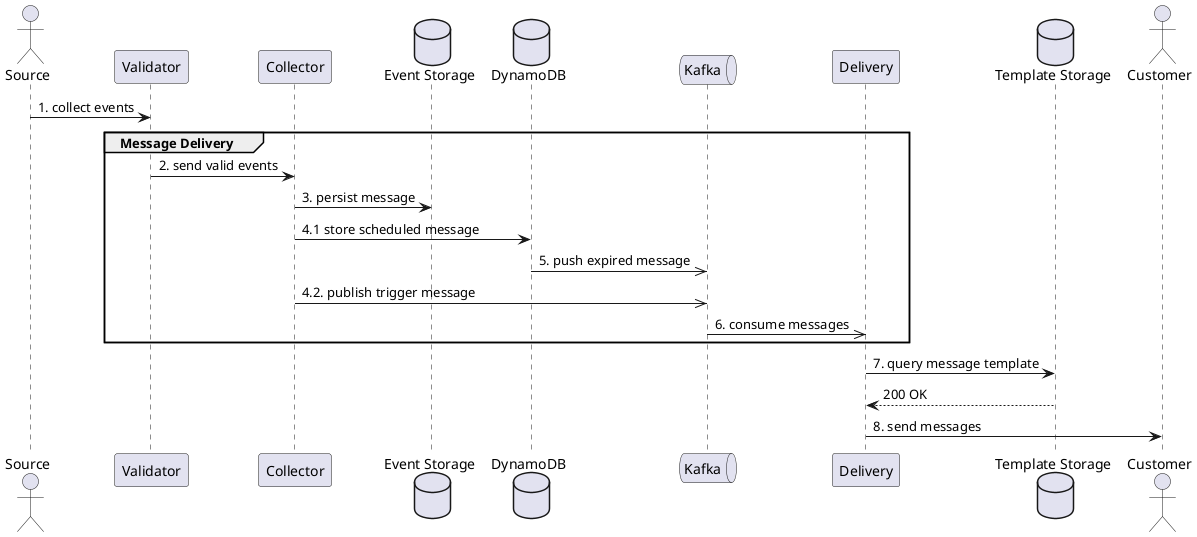 @startuml

actor Source
participant Validator
participant Collector
database "Event Storage" as EventDB
database DynamoDB
queue Kafka as EventProcessor
participant Delivery
database "Template Storage" as TemplateDB
actor Customer

Source -> Validator: 1. collect events
group Message Delivery
    Validator -> Collector: 2. send valid events
    Collector -> EventDB: 3. persist message
    Collector -> DynamoDB: 4.1 store scheduled message
    DynamoDB ->> EventProcessor: 5. push expired message
    Collector ->> EventProcessor: 4.2. publish trigger message
    EventProcessor ->> Delivery: 6. consume messages
end
Delivery -> TemplateDB: 7. query message template
TemplateDB --> Delivery: 200 OK
Delivery -> Customer: 8. send messages

@enduml
